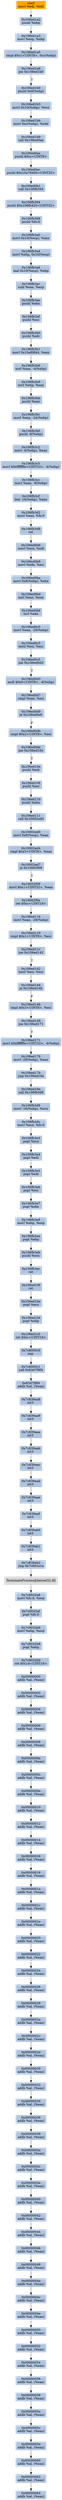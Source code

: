 digraph G {
node[shape=rectangle,style=filled,fillcolor=lightsteelblue,color=lightsteelblue]
bgcolor="transparent"
a0x106ed1a0movl_edi_edi[label="start\nmovl %edi, %edi",color="lightgrey",fillcolor="orange"];
a0x106ed1a2pushl_ebp[label="0x106ed1a2\npushl %ebp"];
a0x106ed1a3movl_esp_ebp[label="0x106ed1a3\nmovl %esp, %ebp"];
a0x106ed1a5cmpl_0x1UINT8_0xcebp_[label="0x106ed1a5\ncmpl $0x1<UINT8>, 0xc(%ebp)"];
a0x106ed1a9jne_0x106ed1b0[label="0x106ed1a9\njne 0x106ed1b0"];
a0x106ed1b0pushl_0x8ebp_[label="0x106ed1b0\npushl 0x8(%ebp)"];
a0x106ed1b3movl_0x10ebp__ecx[label="0x106ed1b3\nmovl 0x10(%ebp), %ecx"];
a0x106ed1b6movl_0xcebp__edx[label="0x106ed1b6\nmovl 0xc(%ebp), %edx"];
a0x106ed1b9call_0x106ed0aa[label="0x106ed1b9\ncall 0x106ed0aa"];
a0x106ed0aapushl_0xcUINT8[label="0x106ed0aa\npushl $0xc<UINT8>"];
a0x106ed0acpushl_0x10a78400UINT32[label="0x106ed0ac\npushl $0x10a78400<UINT32>"];
a0x106ed0b1call_0x106fb394[label="0x106ed0b1\ncall 0x106fb394"];
a0x106fb394pushl_0x106fb420UINT32[label="0x106fb394\npushl $0x106fb420<UINT32>"];
a0x106fb399pushl_fs_0[label="0x106fb399\npushl %fs:0"];
a0x106fb3a0movl_0x10esp__eax[label="0x106fb3a0\nmovl 0x10(%esp), %eax"];
a0x106fb3a4movl_ebp_0x10esp_[label="0x106fb3a4\nmovl %ebp, 0x10(%esp)"];
a0x106fb3a8leal_0x10esp__ebp[label="0x106fb3a8\nleal 0x10(%esp), %ebp"];
a0x106fb3acsubl_eax_esp[label="0x106fb3ac\nsubl %eax, %esp"];
a0x106fb3aepushl_ebx[label="0x106fb3ae\npushl %ebx"];
a0x106fb3afpushl_esi[label="0x106fb3af\npushl %esi"];
a0x106fb3b0pushl_edi[label="0x106fb3b0\npushl %edi"];
a0x106fb3b1movl_0x10a89f44_eax[label="0x106fb3b1\nmovl 0x10a89f44, %eax"];
a0x106fb3b6xorl_eax__4ebp_[label="0x106fb3b6\nxorl %eax, -4(%ebp)"];
a0x106fb3b9xorl_ebp_eax[label="0x106fb3b9\nxorl %ebp, %eax"];
a0x106fb3bbpushl_eax[label="0x106fb3bb\npushl %eax"];
a0x106fb3bcmovl_esp__24ebp_[label="0x106fb3bc\nmovl %esp, -24(%ebp)"];
a0x106fb3bfpushl__8ebp_[label="0x106fb3bf\npushl -8(%ebp)"];
a0x106fb3c2movl__4ebp__eax[label="0x106fb3c2\nmovl -4(%ebp), %eax"];
a0x106fb3c5movl_0xfffffffeUINT32__4ebp_[label="0x106fb3c5\nmovl $0xfffffffe<UINT32>, -4(%ebp)"];
a0x106fb3ccmovl_eax__8ebp_[label="0x106fb3cc\nmovl %eax, -8(%ebp)"];
a0x106fb3cfleal__16ebp__eax[label="0x106fb3cf\nleal -16(%ebp), %eax"];
a0x106fb3d2movl_eax_fs_0[label="0x106fb3d2\nmovl %eax, %fs:0"];
a0x106fb3d8ret[label="0x106fb3d8\nret"];
a0x106ed0b6movl_ecx_edi[label="0x106ed0b6\nmovl %ecx, %edi"];
a0x106ed0b8movl_edx_esi[label="0x106ed0b8\nmovl %edx, %esi"];
a0x106ed0bamovl_0x8ebp__ebx[label="0x106ed0ba\nmovl 0x8(%ebp), %ebx"];
a0x106ed0bdxorl_eax_eax[label="0x106ed0bd\nxorl %eax, %eax"];
a0x106ed0bfincl_eax[label="0x106ed0bf\nincl %eax"];
a0x106ed0c0movl_eax__28ebp_[label="0x106ed0c0\nmovl %eax, -28(%ebp)"];
a0x106ed0c3testl_esi_esi[label="0x106ed0c3\ntestl %esi, %esi"];
a0x106ed0c5jne_0x106ed0d3[label="0x106ed0c5\njne 0x106ed0d3"];
a0x106ed0d3andl_0x0UINT8__4ebp_[label="0x106ed0d3\nandl $0x0<UINT8>, -4(%ebp)"];
a0x106ed0d7cmpl_eax_esi[label="0x106ed0d7\ncmpl %eax, %esi"];
a0x106ed0d9je_0x106ed0e0[label="0x106ed0d9\nje 0x106ed0e0"];
a0x106ed0dbcmpl_0x2UINT8_esi[label="0x106ed0db\ncmpl $0x2<UINT8>, %esi"];
a0x106ed0dejne_0x106ed10e[label="0x106ed0de\njne 0x106ed10e"];
a0x106ed10epushl_edi[label="0x106ed10e\npushl %edi"];
a0x106ed10fpushl_esi[label="0x106ed10f\npushl %esi"];
a0x106ed110pushl_ebx[label="0x106ed110\npushl %ebx"];
a0x106ed111call_0x10002ed0[label="0x106ed111\ncall 0x10002ed0"];
a0x10002ed0movl_0x8esp__eax[label="0x10002ed0\nmovl 0x8(%esp), %eax"];
a0x10002ed4cmpl_0x3UINT8_eax[label="0x10002ed4\ncmpl $0x3<UINT8>, %eax"];
a0x10002ed7ja_0x10002f09[label="0x10002ed7\nja 0x10002f09"];
a0x10002f09movl_0x1UINT32_eax[label="0x10002f09\nmovl $0x1<UINT32>, %eax"];
a0x10002f0eret_0xcUINT16[label="0x10002f0e\nret $0xc<UINT16>"];
a0x106ed116movl_eax__28ebp_[label="0x106ed116\nmovl %eax, -28(%ebp)"];
a0x106ed119cmpl_0x1UINT8_esi[label="0x106ed119\ncmpl $0x1<UINT8>, %esi"];
a0x106ed11cjne_0x106ed142[label="0x106ed11c\njne 0x106ed142"];
a0x106ed142testl_esi_esi[label="0x106ed142\ntestl %esi, %esi"];
a0x106ed144je_0x106ed14b[label="0x106ed144\nje 0x106ed14b"];
a0x106ed146cmpl_0x3UINT8_esi[label="0x106ed146\ncmpl $0x3<UINT8>, %esi"];
a0x106ed149jne_0x106ed171[label="0x106ed149\njne 0x106ed171"];
a0x106ed171movl_0xfffffffeUINT32__4ebp_[label="0x106ed171\nmovl $0xfffffffe<UINT32>, -4(%ebp)"];
a0x106ed178movl__28ebp__eax[label="0x106ed178\nmovl -28(%ebp), %eax"];
a0x106ed17bjmp_0x106ed19a[label="0x106ed17b\njmp 0x106ed19a"];
a0x106ed19acall_0x106fb3d9[label="0x106ed19a\ncall 0x106fb3d9"];
a0x106fb3d9movl__16ebp__ecx[label="0x106fb3d9\nmovl -16(%ebp), %ecx"];
a0x106fb3dcmovl_ecx_fs_0[label="0x106fb3dc\nmovl %ecx, %fs:0"];
a0x106fb3e3popl_ecx[label="0x106fb3e3\npopl %ecx"];
a0x106fb3e4popl_edi[label="0x106fb3e4\npopl %edi"];
a0x106fb3e5popl_edi[label="0x106fb3e5\npopl %edi"];
a0x106fb3e6popl_esi[label="0x106fb3e6\npopl %esi"];
a0x106fb3e7popl_ebx[label="0x106fb3e7\npopl %ebx"];
a0x106fb3e8movl_ebp_esp[label="0x106fb3e8\nmovl %ebp, %esp"];
a0x106fb3eapopl_ebp[label="0x106fb3ea\npopl %ebp"];
a0x106fb3ebpushl_ecx[label="0x106fb3eb\npushl %ecx"];
a0x106fb3ecret[label="0x106fb3ec\nret"];
a0x106ed19fret[label="0x106ed19f\nret"];
a0x106ed1bepopl_ecx[label="0x106ed1be\npopl %ecx"];
a0x106ed1bfpopl_ebp[label="0x106ed1bf\npopl %ebp"];
a0x106ed1c0ret_0xcUINT16[label="0x106ed1c0\nret $0xc<UINT16>"];
a0x7c8000c0nop_[label="0x7c8000c0\nnop "];
a0x7c8000c1call_0x63d7f9f4[label="0x7c8000c1\ncall 0x63d7f9f4"];
a0x63d7f9f4addb_al_eax_[label="0x63d7f9f4\naddb %al, (%eax)"];
a0x7c839aa8int3_[label="0x7c839aa8\nint3 "];
a0x7c839aa9int3_[label="0x7c839aa9\nint3 "];
a0x7c839aaaint3_[label="0x7c839aaa\nint3 "];
a0x7c839aabint3_[label="0x7c839aab\nint3 "];
a0x7c839aacint3_[label="0x7c839aac\nint3 "];
a0x7c839aadint3_[label="0x7c839aad\nint3 "];
a0x7c839aaeint3_[label="0x7c839aae\nint3 "];
a0x7c839aafint3_[label="0x7c839aaf\nint3 "];
a0x7c839ab0int3_[label="0x7c839ab0\nint3 "];
a0x7c839ab1int3_[label="0x7c839ab1\nint3 "];
a0x7c839ab2jmp_0x7c801e1a[label="0x7c839ab2\njmp 0x7c801e1a"];
TerminateProcess_kernel32_dll[label="TerminateProcess@kernel32.dll",color="lightgrey",fillcolor="lightgrey"];
a0x7c9032a8movl_fs_0_esp[label="0x7c9032a8\nmovl %fs:0, %esp"];
a0x7c9032afpopl_fs_0[label="0x7c9032af\npopl %fs:0"];
a0x7c9032b6movl_ebp_esp[label="0x7c9032b6\nmovl %ebp, %esp"];
a0x7c9032b8popl_ebp[label="0x7c9032b8\npopl %ebp"];
a0x7c9032b9ret_0x14UINT16[label="0x7c9032b9\nret $0x14<UINT16>"];
a0x00000000addb_al_eax_[label="0x00000000\naddb %al, (%eax)"];
a0x00000002addb_al_eax_[label="0x00000002\naddb %al, (%eax)"];
a0x00000004addb_al_eax_[label="0x00000004\naddb %al, (%eax)"];
a0x00000006addb_al_eax_[label="0x00000006\naddb %al, (%eax)"];
a0x00000008addb_al_eax_[label="0x00000008\naddb %al, (%eax)"];
a0x0000000aaddb_al_eax_[label="0x0000000a\naddb %al, (%eax)"];
a0x0000000caddb_al_eax_[label="0x0000000c\naddb %al, (%eax)"];
a0x0000000eaddb_al_eax_[label="0x0000000e\naddb %al, (%eax)"];
a0x00000010addb_al_eax_[label="0x00000010\naddb %al, (%eax)"];
a0x00000012addb_al_eax_[label="0x00000012\naddb %al, (%eax)"];
a0x00000014addb_al_eax_[label="0x00000014\naddb %al, (%eax)"];
a0x00000016addb_al_eax_[label="0x00000016\naddb %al, (%eax)"];
a0x00000018addb_al_eax_[label="0x00000018\naddb %al, (%eax)"];
a0x0000001aaddb_al_eax_[label="0x0000001a\naddb %al, (%eax)"];
a0x0000001caddb_al_eax_[label="0x0000001c\naddb %al, (%eax)"];
a0x0000001eaddb_al_eax_[label="0x0000001e\naddb %al, (%eax)"];
a0x00000020addb_al_eax_[label="0x00000020\naddb %al, (%eax)"];
a0x00000022addb_al_eax_[label="0x00000022\naddb %al, (%eax)"];
a0x00000024addb_al_eax_[label="0x00000024\naddb %al, (%eax)"];
a0x00000026addb_al_eax_[label="0x00000026\naddb %al, (%eax)"];
a0x00000028addb_al_eax_[label="0x00000028\naddb %al, (%eax)"];
a0x0000002aaddb_al_eax_[label="0x0000002a\naddb %al, (%eax)"];
a0x0000002caddb_al_eax_[label="0x0000002c\naddb %al, (%eax)"];
a0x0000002eaddb_al_eax_[label="0x0000002e\naddb %al, (%eax)"];
a0x00000030addb_al_eax_[label="0x00000030\naddb %al, (%eax)"];
a0x00000032addb_al_eax_[label="0x00000032\naddb %al, (%eax)"];
a0x00000034addb_al_eax_[label="0x00000034\naddb %al, (%eax)"];
a0x00000036addb_al_eax_[label="0x00000036\naddb %al, (%eax)"];
a0x00000038addb_al_eax_[label="0x00000038\naddb %al, (%eax)"];
a0x0000003aaddb_al_eax_[label="0x0000003a\naddb %al, (%eax)"];
a0x0000003caddb_al_eax_[label="0x0000003c\naddb %al, (%eax)"];
a0x0000003eaddb_al_eax_[label="0x0000003e\naddb %al, (%eax)"];
a0x00000040addb_al_eax_[label="0x00000040\naddb %al, (%eax)"];
a0x00000042addb_al_eax_[label="0x00000042\naddb %al, (%eax)"];
a0x00000044addb_al_eax_[label="0x00000044\naddb %al, (%eax)"];
a0x00000046addb_al_eax_[label="0x00000046\naddb %al, (%eax)"];
a0x00000048addb_al_eax_[label="0x00000048\naddb %al, (%eax)"];
a0x0000004aaddb_al_eax_[label="0x0000004a\naddb %al, (%eax)"];
a0x0000004caddb_al_eax_[label="0x0000004c\naddb %al, (%eax)"];
a0x0000004eaddb_al_eax_[label="0x0000004e\naddb %al, (%eax)"];
a0x00000050addb_al_eax_[label="0x00000050\naddb %al, (%eax)"];
a0x00000052addb_al_eax_[label="0x00000052\naddb %al, (%eax)"];
a0x00000054addb_al_eax_[label="0x00000054\naddb %al, (%eax)"];
a0x00000056addb_al_eax_[label="0x00000056\naddb %al, (%eax)"];
a0x00000058addb_al_eax_[label="0x00000058\naddb %al, (%eax)"];
a0x0000005aaddb_al_eax_[label="0x0000005a\naddb %al, (%eax)"];
a0x0000005caddb_al_eax_[label="0x0000005c\naddb %al, (%eax)"];
a0x0000005eaddb_al_eax_[label="0x0000005e\naddb %al, (%eax)"];
a0x00000060addb_al_eax_[label="0x00000060\naddb %al, (%eax)"];
a0x00000062addb_al_eax_[label="0x00000062\naddb %al, (%eax)"];
a0x00000064addb_al_eax_[label="0x00000064\naddb %al, (%eax)"];
a0x106ed1a0movl_edi_edi -> a0x106ed1a2pushl_ebp [color="#000000"];
a0x106ed1a2pushl_ebp -> a0x106ed1a3movl_esp_ebp [color="#000000"];
a0x106ed1a3movl_esp_ebp -> a0x106ed1a5cmpl_0x1UINT8_0xcebp_ [color="#000000"];
a0x106ed1a5cmpl_0x1UINT8_0xcebp_ -> a0x106ed1a9jne_0x106ed1b0 [color="#000000"];
a0x106ed1a9jne_0x106ed1b0 -> a0x106ed1b0pushl_0x8ebp_ [color="#000000",label="T"];
a0x106ed1b0pushl_0x8ebp_ -> a0x106ed1b3movl_0x10ebp__ecx [color="#000000"];
a0x106ed1b3movl_0x10ebp__ecx -> a0x106ed1b6movl_0xcebp__edx [color="#000000"];
a0x106ed1b6movl_0xcebp__edx -> a0x106ed1b9call_0x106ed0aa [color="#000000"];
a0x106ed1b9call_0x106ed0aa -> a0x106ed0aapushl_0xcUINT8 [color="#000000"];
a0x106ed0aapushl_0xcUINT8 -> a0x106ed0acpushl_0x10a78400UINT32 [color="#000000"];
a0x106ed0acpushl_0x10a78400UINT32 -> a0x106ed0b1call_0x106fb394 [color="#000000"];
a0x106ed0b1call_0x106fb394 -> a0x106fb394pushl_0x106fb420UINT32 [color="#000000"];
a0x106fb394pushl_0x106fb420UINT32 -> a0x106fb399pushl_fs_0 [color="#000000"];
a0x106fb399pushl_fs_0 -> a0x106fb3a0movl_0x10esp__eax [color="#000000"];
a0x106fb3a0movl_0x10esp__eax -> a0x106fb3a4movl_ebp_0x10esp_ [color="#000000"];
a0x106fb3a4movl_ebp_0x10esp_ -> a0x106fb3a8leal_0x10esp__ebp [color="#000000"];
a0x106fb3a8leal_0x10esp__ebp -> a0x106fb3acsubl_eax_esp [color="#000000"];
a0x106fb3acsubl_eax_esp -> a0x106fb3aepushl_ebx [color="#000000"];
a0x106fb3aepushl_ebx -> a0x106fb3afpushl_esi [color="#000000"];
a0x106fb3afpushl_esi -> a0x106fb3b0pushl_edi [color="#000000"];
a0x106fb3b0pushl_edi -> a0x106fb3b1movl_0x10a89f44_eax [color="#000000"];
a0x106fb3b1movl_0x10a89f44_eax -> a0x106fb3b6xorl_eax__4ebp_ [color="#000000"];
a0x106fb3b6xorl_eax__4ebp_ -> a0x106fb3b9xorl_ebp_eax [color="#000000"];
a0x106fb3b9xorl_ebp_eax -> a0x106fb3bbpushl_eax [color="#000000"];
a0x106fb3bbpushl_eax -> a0x106fb3bcmovl_esp__24ebp_ [color="#000000"];
a0x106fb3bcmovl_esp__24ebp_ -> a0x106fb3bfpushl__8ebp_ [color="#000000"];
a0x106fb3bfpushl__8ebp_ -> a0x106fb3c2movl__4ebp__eax [color="#000000"];
a0x106fb3c2movl__4ebp__eax -> a0x106fb3c5movl_0xfffffffeUINT32__4ebp_ [color="#000000"];
a0x106fb3c5movl_0xfffffffeUINT32__4ebp_ -> a0x106fb3ccmovl_eax__8ebp_ [color="#000000"];
a0x106fb3ccmovl_eax__8ebp_ -> a0x106fb3cfleal__16ebp__eax [color="#000000"];
a0x106fb3cfleal__16ebp__eax -> a0x106fb3d2movl_eax_fs_0 [color="#000000"];
a0x106fb3d2movl_eax_fs_0 -> a0x106fb3d8ret [color="#000000"];
a0x106fb3d8ret -> a0x106ed0b6movl_ecx_edi [color="#000000"];
a0x106ed0b6movl_ecx_edi -> a0x106ed0b8movl_edx_esi [color="#000000"];
a0x106ed0b8movl_edx_esi -> a0x106ed0bamovl_0x8ebp__ebx [color="#000000"];
a0x106ed0bamovl_0x8ebp__ebx -> a0x106ed0bdxorl_eax_eax [color="#000000"];
a0x106ed0bdxorl_eax_eax -> a0x106ed0bfincl_eax [color="#000000"];
a0x106ed0bfincl_eax -> a0x106ed0c0movl_eax__28ebp_ [color="#000000"];
a0x106ed0c0movl_eax__28ebp_ -> a0x106ed0c3testl_esi_esi [color="#000000"];
a0x106ed0c3testl_esi_esi -> a0x106ed0c5jne_0x106ed0d3 [color="#000000"];
a0x106ed0c5jne_0x106ed0d3 -> a0x106ed0d3andl_0x0UINT8__4ebp_ [color="#000000",label="T"];
a0x106ed0d3andl_0x0UINT8__4ebp_ -> a0x106ed0d7cmpl_eax_esi [color="#000000"];
a0x106ed0d7cmpl_eax_esi -> a0x106ed0d9je_0x106ed0e0 [color="#000000"];
a0x106ed0d9je_0x106ed0e0 -> a0x106ed0dbcmpl_0x2UINT8_esi [color="#000000",label="F"];
a0x106ed0dbcmpl_0x2UINT8_esi -> a0x106ed0dejne_0x106ed10e [color="#000000"];
a0x106ed0dejne_0x106ed10e -> a0x106ed10epushl_edi [color="#000000",label="T"];
a0x106ed10epushl_edi -> a0x106ed10fpushl_esi [color="#000000"];
a0x106ed10fpushl_esi -> a0x106ed110pushl_ebx [color="#000000"];
a0x106ed110pushl_ebx -> a0x106ed111call_0x10002ed0 [color="#000000"];
a0x106ed111call_0x10002ed0 -> a0x10002ed0movl_0x8esp__eax [color="#000000"];
a0x10002ed0movl_0x8esp__eax -> a0x10002ed4cmpl_0x3UINT8_eax [color="#000000"];
a0x10002ed4cmpl_0x3UINT8_eax -> a0x10002ed7ja_0x10002f09 [color="#000000"];
a0x10002ed7ja_0x10002f09 -> a0x10002f09movl_0x1UINT32_eax [color="#000000",label="T"];
a0x10002f09movl_0x1UINT32_eax -> a0x10002f0eret_0xcUINT16 [color="#000000"];
a0x10002f0eret_0xcUINT16 -> a0x106ed116movl_eax__28ebp_ [color="#000000"];
a0x106ed116movl_eax__28ebp_ -> a0x106ed119cmpl_0x1UINT8_esi [color="#000000"];
a0x106ed119cmpl_0x1UINT8_esi -> a0x106ed11cjne_0x106ed142 [color="#000000"];
a0x106ed11cjne_0x106ed142 -> a0x106ed142testl_esi_esi [color="#000000",label="T"];
a0x106ed142testl_esi_esi -> a0x106ed144je_0x106ed14b [color="#000000"];
a0x106ed144je_0x106ed14b -> a0x106ed146cmpl_0x3UINT8_esi [color="#000000",label="F"];
a0x106ed146cmpl_0x3UINT8_esi -> a0x106ed149jne_0x106ed171 [color="#000000"];
a0x106ed149jne_0x106ed171 -> a0x106ed171movl_0xfffffffeUINT32__4ebp_ [color="#000000",label="T"];
a0x106ed171movl_0xfffffffeUINT32__4ebp_ -> a0x106ed178movl__28ebp__eax [color="#000000"];
a0x106ed178movl__28ebp__eax -> a0x106ed17bjmp_0x106ed19a [color="#000000"];
a0x106ed17bjmp_0x106ed19a -> a0x106ed19acall_0x106fb3d9 [color="#000000"];
a0x106ed19acall_0x106fb3d9 -> a0x106fb3d9movl__16ebp__ecx [color="#000000"];
a0x106fb3d9movl__16ebp__ecx -> a0x106fb3dcmovl_ecx_fs_0 [color="#000000"];
a0x106fb3dcmovl_ecx_fs_0 -> a0x106fb3e3popl_ecx [color="#000000"];
a0x106fb3e3popl_ecx -> a0x106fb3e4popl_edi [color="#000000"];
a0x106fb3e4popl_edi -> a0x106fb3e5popl_edi [color="#000000"];
a0x106fb3e5popl_edi -> a0x106fb3e6popl_esi [color="#000000"];
a0x106fb3e6popl_esi -> a0x106fb3e7popl_ebx [color="#000000"];
a0x106fb3e7popl_ebx -> a0x106fb3e8movl_ebp_esp [color="#000000"];
a0x106fb3e8movl_ebp_esp -> a0x106fb3eapopl_ebp [color="#000000"];
a0x106fb3eapopl_ebp -> a0x106fb3ebpushl_ecx [color="#000000"];
a0x106fb3ebpushl_ecx -> a0x106fb3ecret [color="#000000"];
a0x106fb3ecret -> a0x106ed19fret [color="#000000"];
a0x106ed19fret -> a0x106ed1bepopl_ecx [color="#000000"];
a0x106ed1bepopl_ecx -> a0x106ed1bfpopl_ebp [color="#000000"];
a0x106ed1bfpopl_ebp -> a0x106ed1c0ret_0xcUINT16 [color="#000000"];
a0x106ed1c0ret_0xcUINT16 -> a0x7c8000c0nop_ [color="#000000"];
a0x7c8000c0nop_ -> a0x7c8000c1call_0x63d7f9f4 [color="#000000"];
a0x7c8000c1call_0x63d7f9f4 -> a0x63d7f9f4addb_al_eax_ [color="#000000"];
a0x63d7f9f4addb_al_eax_ -> a0x7c839aa8int3_ [color="#000000"];
a0x7c839aa8int3_ -> a0x7c839aa9int3_ [color="#000000"];
a0x7c839aa9int3_ -> a0x7c839aaaint3_ [color="#000000"];
a0x7c839aaaint3_ -> a0x7c839aabint3_ [color="#000000"];
a0x7c839aabint3_ -> a0x7c839aacint3_ [color="#000000"];
a0x7c839aacint3_ -> a0x7c839aadint3_ [color="#000000"];
a0x7c839aadint3_ -> a0x7c839aaeint3_ [color="#000000"];
a0x7c839aaeint3_ -> a0x7c839aafint3_ [color="#000000"];
a0x7c839aafint3_ -> a0x7c839ab0int3_ [color="#000000"];
a0x7c839ab0int3_ -> a0x7c839ab1int3_ [color="#000000"];
a0x7c839ab1int3_ -> a0x7c839ab2jmp_0x7c801e1a [color="#000000"];
a0x7c839ab2jmp_0x7c801e1a -> TerminateProcess_kernel32_dll [color="#000000"];
TerminateProcess_kernel32_dll -> a0x7c9032a8movl_fs_0_esp [color="#000000"];
a0x7c9032a8movl_fs_0_esp -> a0x7c9032afpopl_fs_0 [color="#000000"];
a0x7c9032afpopl_fs_0 -> a0x7c9032b6movl_ebp_esp [color="#000000"];
a0x7c9032b6movl_ebp_esp -> a0x7c9032b8popl_ebp [color="#000000"];
a0x7c9032b8popl_ebp -> a0x7c9032b9ret_0x14UINT16 [color="#000000"];
a0x7c9032b9ret_0x14UINT16 -> a0x00000000addb_al_eax_ [color="#000000"];
a0x00000000addb_al_eax_ -> a0x00000002addb_al_eax_ [color="#000000"];
a0x00000002addb_al_eax_ -> a0x00000004addb_al_eax_ [color="#000000"];
a0x00000004addb_al_eax_ -> a0x00000006addb_al_eax_ [color="#000000"];
a0x00000006addb_al_eax_ -> a0x00000008addb_al_eax_ [color="#000000"];
a0x00000008addb_al_eax_ -> a0x0000000aaddb_al_eax_ [color="#000000"];
a0x0000000aaddb_al_eax_ -> a0x0000000caddb_al_eax_ [color="#000000"];
a0x0000000caddb_al_eax_ -> a0x0000000eaddb_al_eax_ [color="#000000"];
a0x0000000eaddb_al_eax_ -> a0x00000010addb_al_eax_ [color="#000000"];
a0x00000010addb_al_eax_ -> a0x00000012addb_al_eax_ [color="#000000"];
a0x00000012addb_al_eax_ -> a0x00000014addb_al_eax_ [color="#000000"];
a0x00000014addb_al_eax_ -> a0x00000016addb_al_eax_ [color="#000000"];
a0x00000016addb_al_eax_ -> a0x00000018addb_al_eax_ [color="#000000"];
a0x00000018addb_al_eax_ -> a0x0000001aaddb_al_eax_ [color="#000000"];
a0x0000001aaddb_al_eax_ -> a0x0000001caddb_al_eax_ [color="#000000"];
a0x0000001caddb_al_eax_ -> a0x0000001eaddb_al_eax_ [color="#000000"];
a0x0000001eaddb_al_eax_ -> a0x00000020addb_al_eax_ [color="#000000"];
a0x00000020addb_al_eax_ -> a0x00000022addb_al_eax_ [color="#000000"];
a0x00000022addb_al_eax_ -> a0x00000024addb_al_eax_ [color="#000000"];
a0x00000024addb_al_eax_ -> a0x00000026addb_al_eax_ [color="#000000"];
a0x00000026addb_al_eax_ -> a0x00000028addb_al_eax_ [color="#000000"];
a0x00000028addb_al_eax_ -> a0x0000002aaddb_al_eax_ [color="#000000"];
a0x0000002aaddb_al_eax_ -> a0x0000002caddb_al_eax_ [color="#000000"];
a0x0000002caddb_al_eax_ -> a0x0000002eaddb_al_eax_ [color="#000000"];
a0x0000002eaddb_al_eax_ -> a0x00000030addb_al_eax_ [color="#000000"];
a0x00000030addb_al_eax_ -> a0x00000032addb_al_eax_ [color="#000000"];
a0x00000032addb_al_eax_ -> a0x00000034addb_al_eax_ [color="#000000"];
a0x00000034addb_al_eax_ -> a0x00000036addb_al_eax_ [color="#000000"];
a0x00000036addb_al_eax_ -> a0x00000038addb_al_eax_ [color="#000000"];
a0x00000038addb_al_eax_ -> a0x0000003aaddb_al_eax_ [color="#000000"];
a0x0000003aaddb_al_eax_ -> a0x0000003caddb_al_eax_ [color="#000000"];
a0x0000003caddb_al_eax_ -> a0x0000003eaddb_al_eax_ [color="#000000"];
a0x0000003eaddb_al_eax_ -> a0x00000040addb_al_eax_ [color="#000000"];
a0x00000040addb_al_eax_ -> a0x00000042addb_al_eax_ [color="#000000"];
a0x00000042addb_al_eax_ -> a0x00000044addb_al_eax_ [color="#000000"];
a0x00000044addb_al_eax_ -> a0x00000046addb_al_eax_ [color="#000000"];
a0x00000046addb_al_eax_ -> a0x00000048addb_al_eax_ [color="#000000"];
a0x00000048addb_al_eax_ -> a0x0000004aaddb_al_eax_ [color="#000000"];
a0x0000004aaddb_al_eax_ -> a0x0000004caddb_al_eax_ [color="#000000"];
a0x0000004caddb_al_eax_ -> a0x0000004eaddb_al_eax_ [color="#000000"];
a0x0000004eaddb_al_eax_ -> a0x00000050addb_al_eax_ [color="#000000"];
a0x00000050addb_al_eax_ -> a0x00000052addb_al_eax_ [color="#000000"];
a0x00000052addb_al_eax_ -> a0x00000054addb_al_eax_ [color="#000000"];
a0x00000054addb_al_eax_ -> a0x00000056addb_al_eax_ [color="#000000"];
a0x00000056addb_al_eax_ -> a0x00000058addb_al_eax_ [color="#000000"];
a0x00000058addb_al_eax_ -> a0x0000005aaddb_al_eax_ [color="#000000"];
a0x0000005aaddb_al_eax_ -> a0x0000005caddb_al_eax_ [color="#000000"];
a0x0000005caddb_al_eax_ -> a0x0000005eaddb_al_eax_ [color="#000000"];
a0x0000005eaddb_al_eax_ -> a0x00000060addb_al_eax_ [color="#000000"];
a0x00000060addb_al_eax_ -> a0x00000062addb_al_eax_ [color="#000000"];
a0x00000062addb_al_eax_ -> a0x00000064addb_al_eax_ [color="#000000"];
}
